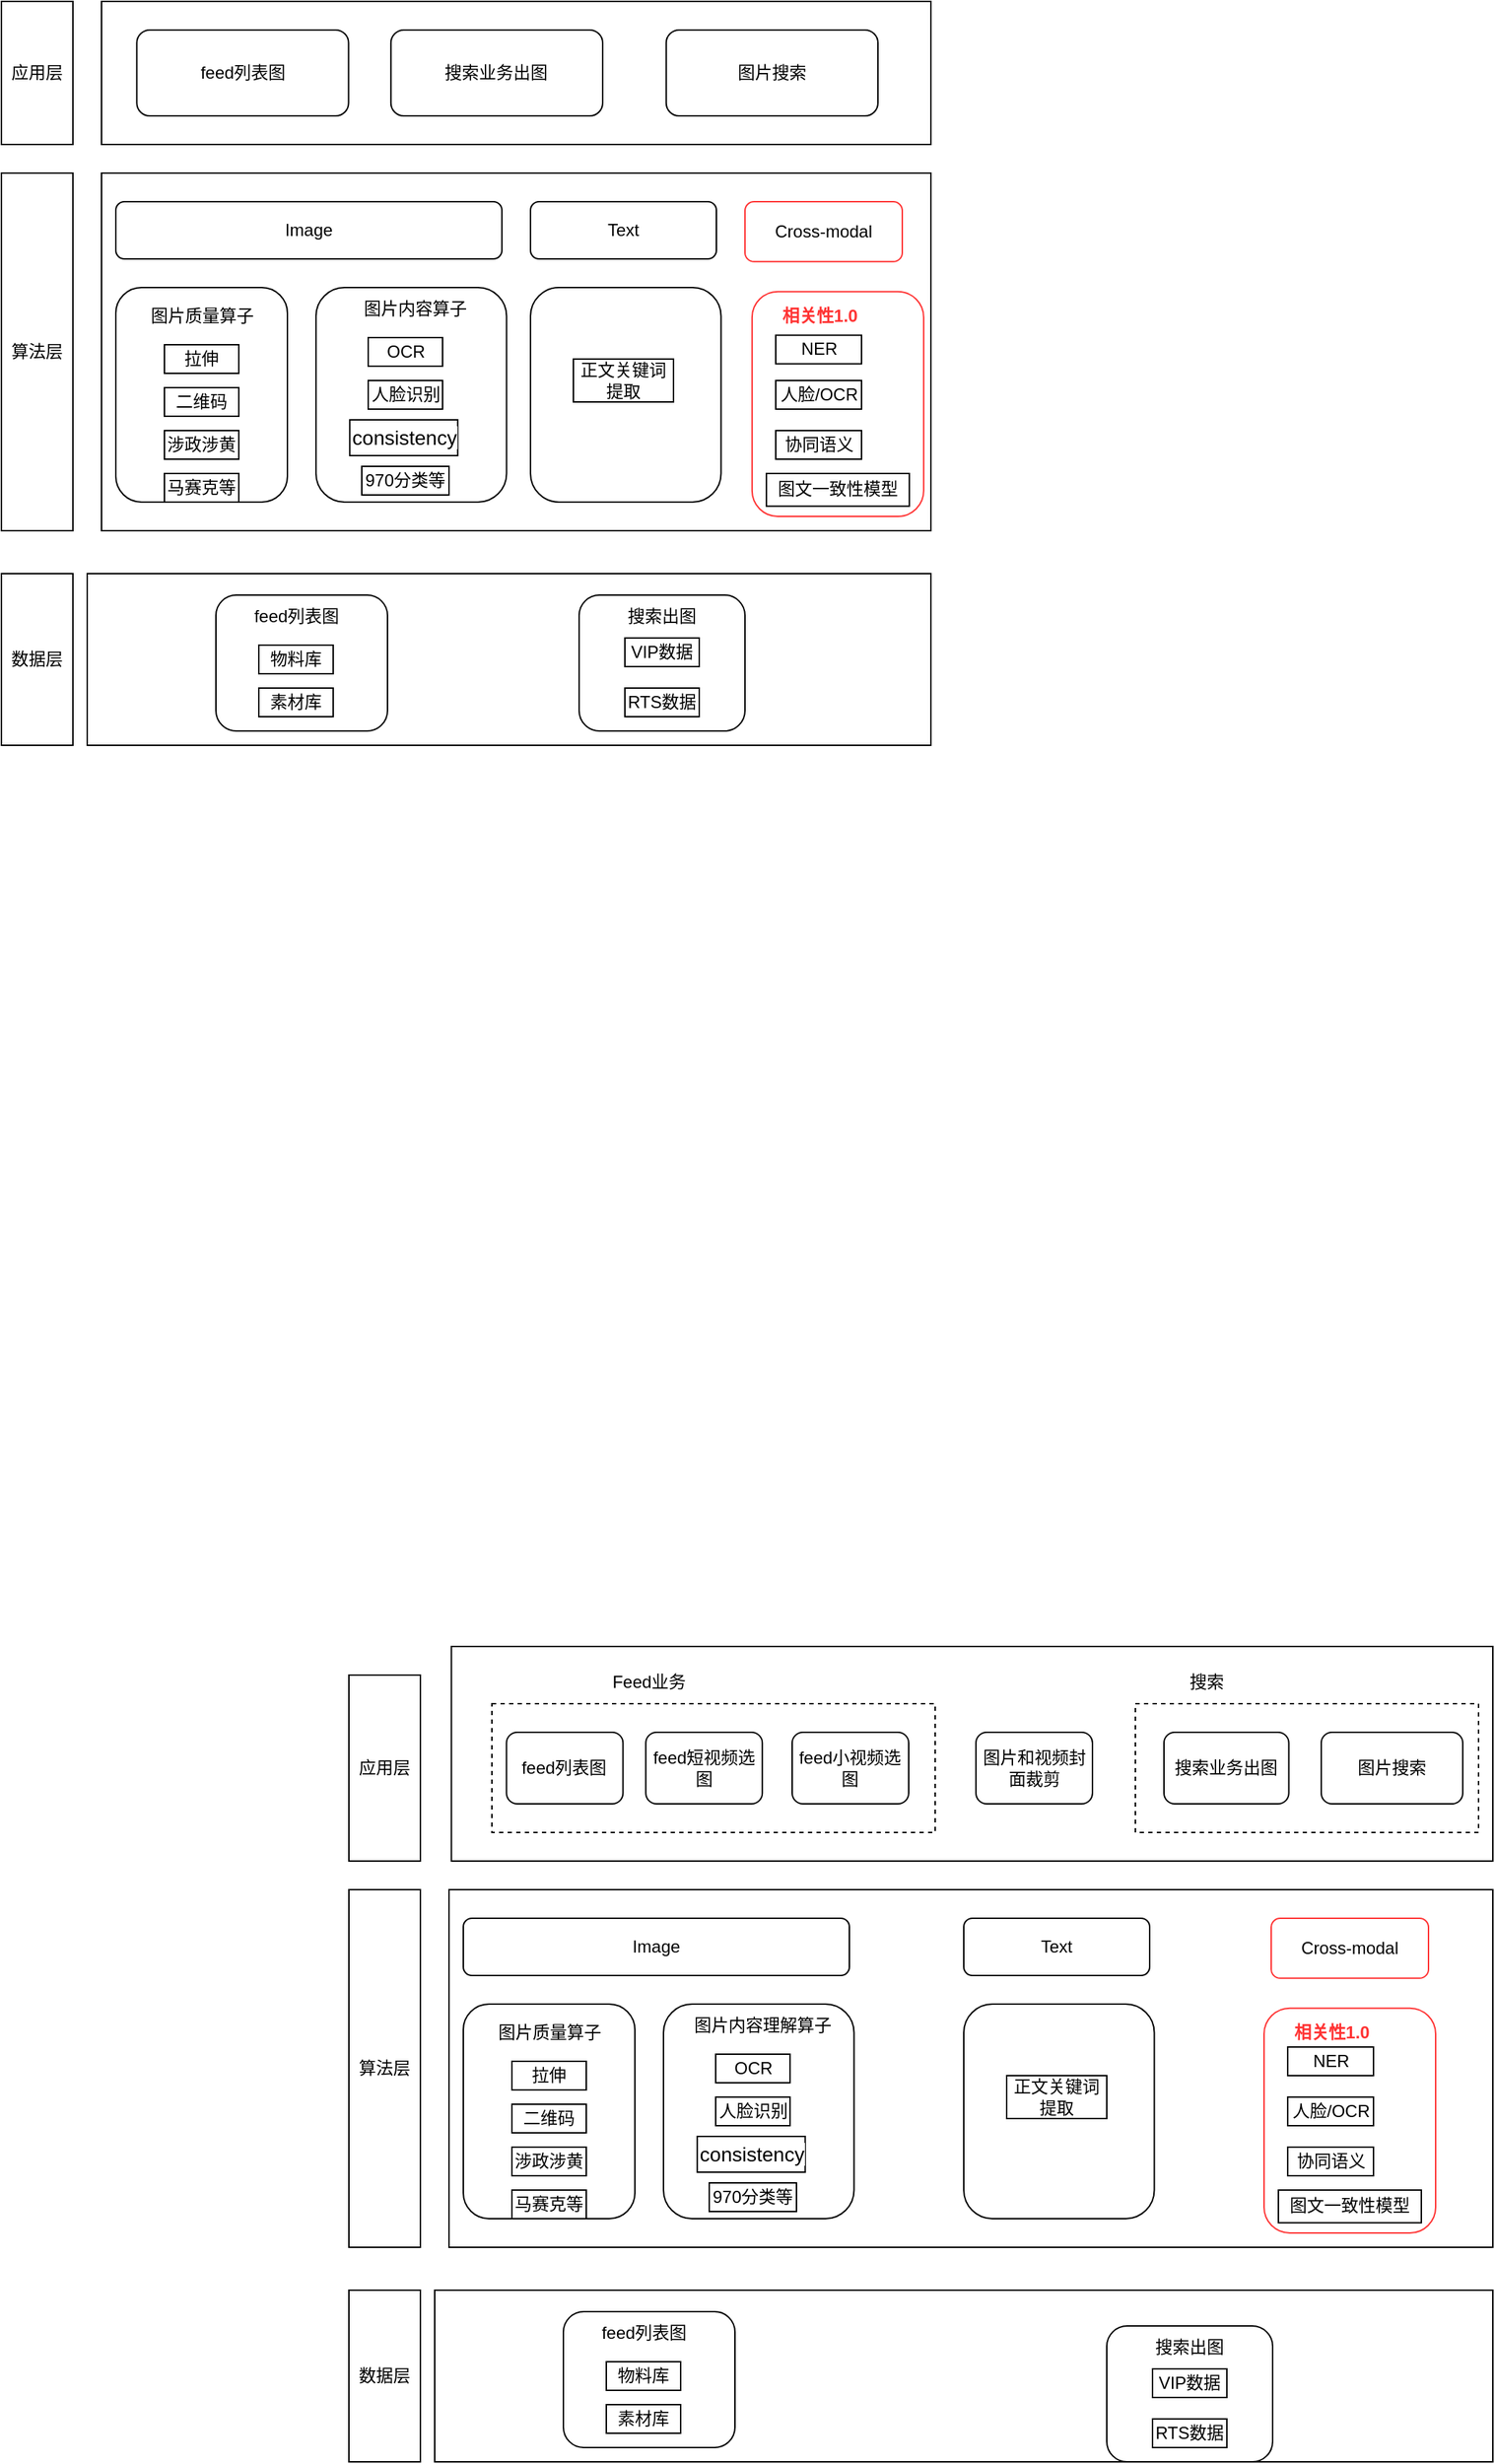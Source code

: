<mxfile version="15.8.6" type="github">
  <diagram id="IFL4o8IPY5krCqYWdZuF" name="Page-1">
    <mxGraphModel dx="1426" dy="794" grid="1" gridSize="10" guides="1" tooltips="1" connect="1" arrows="1" fold="1" page="1" pageScale="1" pageWidth="1654" pageHeight="2336" math="0" shadow="0">
      <root>
        <mxCell id="0" />
        <mxCell id="1" parent="0" />
        <mxCell id="vfstBGjYwgGLFQFJwU1K-112" value="" style="rounded=0;whiteSpace=wrap;html=1;" vertex="1" parent="1">
          <mxGeometry x="491.69" y="1230" width="728.31" height="150" as="geometry" />
        </mxCell>
        <mxCell id="nG5OB3VsZdA4RKt6K1aJ-18" value="" style="group" parent="1" vertex="1" connectable="0">
          <mxGeometry x="247" y="80" width="580" height="100" as="geometry" />
        </mxCell>
        <mxCell id="xxWFpdjJG-D3Z3eGBnT5-1" value="" style="rounded=0;whiteSpace=wrap;html=1;" parent="nG5OB3VsZdA4RKt6K1aJ-18" vertex="1">
          <mxGeometry width="580" height="100" as="geometry" />
        </mxCell>
        <mxCell id="xxWFpdjJG-D3Z3eGBnT5-3" value="feed列表图" style="rounded=1;whiteSpace=wrap;html=1;" parent="nG5OB3VsZdA4RKt6K1aJ-18" vertex="1">
          <mxGeometry x="24.681" y="20" width="148.085" height="60" as="geometry" />
        </mxCell>
        <mxCell id="nG5OB3VsZdA4RKt6K1aJ-12" value="搜索业务出图" style="rounded=1;whiteSpace=wrap;html=1;" parent="nG5OB3VsZdA4RKt6K1aJ-18" vertex="1">
          <mxGeometry x="202.383" y="20" width="148.085" height="60" as="geometry" />
        </mxCell>
        <mxCell id="nG5OB3VsZdA4RKt6K1aJ-13" value="图片搜索" style="rounded=1;whiteSpace=wrap;html=1;" parent="nG5OB3VsZdA4RKt6K1aJ-18" vertex="1">
          <mxGeometry x="394.894" y="20" width="148.085" height="60" as="geometry" />
        </mxCell>
        <mxCell id="nG5OB3VsZdA4RKt6K1aJ-20" value="" style="rounded=0;whiteSpace=wrap;html=1;" parent="1" vertex="1">
          <mxGeometry x="247" y="200" width="580" height="250" as="geometry" />
        </mxCell>
        <mxCell id="nG5OB3VsZdA4RKt6K1aJ-71" value="" style="group" parent="1" vertex="1" connectable="0">
          <mxGeometry x="257" y="220" width="273.25" height="210" as="geometry" />
        </mxCell>
        <mxCell id="nG5OB3VsZdA4RKt6K1aJ-46" value="" style="group" parent="nG5OB3VsZdA4RKt6K1aJ-71" vertex="1" connectable="0">
          <mxGeometry x="140" y="60" width="133.25" height="150" as="geometry" />
        </mxCell>
        <mxCell id="nG5OB3VsZdA4RKt6K1aJ-22" value="" style="rounded=1;whiteSpace=wrap;html=1;" parent="nG5OB3VsZdA4RKt6K1aJ-46" vertex="1">
          <mxGeometry width="133.25" height="150" as="geometry" />
        </mxCell>
        <mxCell id="nG5OB3VsZdA4RKt6K1aJ-25" value="图片内容算子" style="text;html=1;align=center;verticalAlign=middle;resizable=0;points=[];autosize=1;strokeColor=none;fillColor=none;" parent="nG5OB3VsZdA4RKt6K1aJ-46" vertex="1">
          <mxGeometry x="23.62" y="5" width="90" height="20" as="geometry" />
        </mxCell>
        <mxCell id="nG5OB3VsZdA4RKt6K1aJ-31" value="&lt;font color=&quot;#000000&quot;&gt;OCR&lt;/font&gt;" style="rounded=0;whiteSpace=wrap;html=1;fontColor=#FF3333;" parent="nG5OB3VsZdA4RKt6K1aJ-46" vertex="1">
          <mxGeometry x="36.5" y="35" width="52" height="20" as="geometry" />
        </mxCell>
        <mxCell id="nG5OB3VsZdA4RKt6K1aJ-36" value="&lt;font color=&quot;#000000&quot;&gt;人脸识别&lt;/font&gt;" style="rounded=0;whiteSpace=wrap;html=1;fontColor=#FF3333;" parent="nG5OB3VsZdA4RKt6K1aJ-46" vertex="1">
          <mxGeometry x="36.5" y="65" width="52" height="20" as="geometry" />
        </mxCell>
        <mxCell id="nG5OB3VsZdA4RKt6K1aJ-37" value="&lt;font color=&quot;#000000&quot;&gt;970分类等&lt;br&gt;&lt;/font&gt;" style="rounded=0;whiteSpace=wrap;html=1;fontColor=#FF3333;" parent="nG5OB3VsZdA4RKt6K1aJ-46" vertex="1">
          <mxGeometry x="32" y="125" width="61" height="20" as="geometry" />
        </mxCell>
        <mxCell id="nG5OB3VsZdA4RKt6K1aJ-38" value="&lt;span style=&quot;color: rgb(0 , 0 , 0) ; font-family: &amp;#34;arial&amp;#34; , sans-serif ; font-size: 14px ; text-align: left ; background-color: rgb(255 , 255 , 255)&quot;&gt;consistency&lt;/span&gt;&lt;font color=&quot;#000000&quot;&gt;&lt;br&gt;&lt;/font&gt;" style="rounded=0;whiteSpace=wrap;html=1;fontColor=#FF3333;" parent="nG5OB3VsZdA4RKt6K1aJ-46" vertex="1">
          <mxGeometry x="23.62" y="92.5" width="75.5" height="25" as="geometry" />
        </mxCell>
        <mxCell id="nG5OB3VsZdA4RKt6K1aJ-47" value="" style="group" parent="nG5OB3VsZdA4RKt6K1aJ-71" vertex="1" connectable="0">
          <mxGeometry y="60" width="250" height="150" as="geometry" />
        </mxCell>
        <mxCell id="nG5OB3VsZdA4RKt6K1aJ-21" value="" style="rounded=1;whiteSpace=wrap;html=1;" parent="nG5OB3VsZdA4RKt6K1aJ-47" vertex="1">
          <mxGeometry width="120" height="150" as="geometry" />
        </mxCell>
        <mxCell id="nG5OB3VsZdA4RKt6K1aJ-24" value="图片质量算子" style="text;html=1;align=center;verticalAlign=middle;resizable=0;points=[];autosize=1;strokeColor=none;fillColor=none;" parent="nG5OB3VsZdA4RKt6K1aJ-47" vertex="1">
          <mxGeometry x="15" y="10" width="90" height="20" as="geometry" />
        </mxCell>
        <mxCell id="nG5OB3VsZdA4RKt6K1aJ-32" value="&lt;font color=&quot;#000000&quot;&gt;拉伸&lt;/font&gt;" style="rounded=0;whiteSpace=wrap;html=1;fontColor=#FF3333;" parent="nG5OB3VsZdA4RKt6K1aJ-47" vertex="1">
          <mxGeometry x="34" y="40" width="52" height="20" as="geometry" />
        </mxCell>
        <mxCell id="nG5OB3VsZdA4RKt6K1aJ-33" value="&lt;font color=&quot;#000000&quot;&gt;二维码&lt;/font&gt;" style="rounded=0;whiteSpace=wrap;html=1;fontColor=#FF3333;" parent="nG5OB3VsZdA4RKt6K1aJ-47" vertex="1">
          <mxGeometry x="34" y="70" width="52" height="20" as="geometry" />
        </mxCell>
        <mxCell id="nG5OB3VsZdA4RKt6K1aJ-34" value="&lt;font color=&quot;#000000&quot;&gt;涉政涉黄&lt;/font&gt;" style="rounded=0;whiteSpace=wrap;html=1;fontColor=#FF3333;" parent="nG5OB3VsZdA4RKt6K1aJ-47" vertex="1">
          <mxGeometry x="34" y="100" width="52" height="20" as="geometry" />
        </mxCell>
        <mxCell id="nG5OB3VsZdA4RKt6K1aJ-35" value="&lt;font color=&quot;#000000&quot;&gt;马赛克等&lt;/font&gt;" style="rounded=0;whiteSpace=wrap;html=1;fontColor=#FF3333;" parent="nG5OB3VsZdA4RKt6K1aJ-47" vertex="1">
          <mxGeometry x="34" y="130" width="52" height="20" as="geometry" />
        </mxCell>
        <mxCell id="nG5OB3VsZdA4RKt6K1aJ-51" value="Image" style="rounded=1;whiteSpace=wrap;html=1;fontColor=#000000;" parent="nG5OB3VsZdA4RKt6K1aJ-71" vertex="1">
          <mxGeometry width="270" height="40" as="geometry" />
        </mxCell>
        <mxCell id="nG5OB3VsZdA4RKt6K1aJ-72" value="" style="group" parent="1" vertex="1" connectable="0">
          <mxGeometry x="547" y="220" width="133.25" height="210" as="geometry" />
        </mxCell>
        <mxCell id="nG5OB3VsZdA4RKt6K1aJ-59" value="" style="group" parent="nG5OB3VsZdA4RKt6K1aJ-72" vertex="1" connectable="0">
          <mxGeometry y="60" width="133.25" height="150" as="geometry" />
        </mxCell>
        <mxCell id="nG5OB3VsZdA4RKt6K1aJ-60" value="" style="rounded=1;whiteSpace=wrap;html=1;" parent="nG5OB3VsZdA4RKt6K1aJ-59" vertex="1">
          <mxGeometry width="133.25" height="150" as="geometry" />
        </mxCell>
        <mxCell id="nG5OB3VsZdA4RKt6K1aJ-69" value="正文关键词提取" style="rounded=0;whiteSpace=wrap;html=1;fontColor=#000000;" parent="nG5OB3VsZdA4RKt6K1aJ-59" vertex="1">
          <mxGeometry x="30" y="50" width="70" height="30" as="geometry" />
        </mxCell>
        <mxCell id="nG5OB3VsZdA4RKt6K1aJ-66" value="Text" style="rounded=1;whiteSpace=wrap;html=1;fontColor=#000000;" parent="nG5OB3VsZdA4RKt6K1aJ-72" vertex="1">
          <mxGeometry width="130" height="40" as="geometry" />
        </mxCell>
        <mxCell id="nG5OB3VsZdA4RKt6K1aJ-73" value="" style="group;container=1;" parent="1" vertex="1" connectable="0">
          <mxGeometry x="697" y="220" width="124.95" height="220" as="geometry" />
        </mxCell>
        <mxCell id="nG5OB3VsZdA4RKt6K1aJ-40" value="" style="group;container=1;" parent="nG5OB3VsZdA4RKt6K1aJ-73" vertex="1" connectable="0">
          <mxGeometry x="4.95" y="62.857" width="120" height="157.143" as="geometry" />
        </mxCell>
        <mxCell id="nG5OB3VsZdA4RKt6K1aJ-23" value="" style="rounded=1;whiteSpace=wrap;html=1;container=1;fillColor=#FFFFFF;strokeColor=#FF3333;" parent="nG5OB3VsZdA4RKt6K1aJ-40" vertex="1">
          <mxGeometry width="120" height="157.143" as="geometry">
            <mxRectangle width="50" height="40" as="alternateBounds" />
          </mxGeometry>
        </mxCell>
        <mxCell id="nG5OB3VsZdA4RKt6K1aJ-26" value="&lt;font color=&quot;#ff3333&quot;&gt;&lt;b&gt;相关性1.0&lt;/b&gt;&lt;/font&gt;" style="text;html=1;align=center;verticalAlign=middle;resizable=0;points=[];autosize=1;strokeColor=none;fillColor=none;" parent="nG5OB3VsZdA4RKt6K1aJ-23" vertex="1">
          <mxGeometry x="11.55" y="7.146" width="70" height="20" as="geometry" />
        </mxCell>
        <mxCell id="Wu1i_t1O_lMrAGRVTEWK-3" value="人脸/OCR" style="rounded=0;whiteSpace=wrap;html=1;strokeColor=#000000;fillColor=#FFFFFF;" parent="nG5OB3VsZdA4RKt6K1aJ-23" vertex="1">
          <mxGeometry x="16.55" y="62.143" width="60" height="20" as="geometry" />
        </mxCell>
        <mxCell id="Wu1i_t1O_lMrAGRVTEWK-11" value="协同语义" style="rounded=0;whiteSpace=wrap;html=1;strokeColor=#000000;fillColor=#FFFFFF;" parent="nG5OB3VsZdA4RKt6K1aJ-23" vertex="1">
          <mxGeometry x="16.55" y="97.143" width="60" height="20" as="geometry" />
        </mxCell>
        <mxCell id="Wu1i_t1O_lMrAGRVTEWK-13" value="图文一致性模型" style="rounded=0;whiteSpace=wrap;html=1;strokeColor=#000000;fillColor=#FFFFFF;" parent="nG5OB3VsZdA4RKt6K1aJ-23" vertex="1">
          <mxGeometry x="10.02" y="127.14" width="99.95" height="22.86" as="geometry" />
        </mxCell>
        <mxCell id="Wu1i_t1O_lMrAGRVTEWK-2" value="NER" style="rounded=0;whiteSpace=wrap;html=1;strokeColor=#000000;fillColor=#FFFFFF;" parent="nG5OB3VsZdA4RKt6K1aJ-40" vertex="1">
          <mxGeometry x="16.55" y="30.473" width="60" height="20" as="geometry" />
        </mxCell>
        <mxCell id="nG5OB3VsZdA4RKt6K1aJ-70" value="Cross-modal" style="rounded=1;whiteSpace=wrap;html=1;fillColor=#FFFFFF;strokeColor=#FF3333;" parent="nG5OB3VsZdA4RKt6K1aJ-73" vertex="1">
          <mxGeometry width="110.0" height="41.905" as="geometry" />
        </mxCell>
        <mxCell id="nG5OB3VsZdA4RKt6K1aJ-76" value="应用层" style="rounded=0;whiteSpace=wrap;html=1;fontColor=#000000;" parent="1" vertex="1">
          <mxGeometry x="177" y="80" width="50" height="100" as="geometry" />
        </mxCell>
        <mxCell id="nG5OB3VsZdA4RKt6K1aJ-77" value="算法层" style="rounded=0;whiteSpace=wrap;html=1;fontColor=#000000;" parent="1" vertex="1">
          <mxGeometry x="177" y="200" width="50" height="250" as="geometry" />
        </mxCell>
        <mxCell id="nG5OB3VsZdA4RKt6K1aJ-78" value="" style="rounded=0;whiteSpace=wrap;html=1;fontColor=#000000;" parent="1" vertex="1">
          <mxGeometry x="237" y="480" width="590" height="120" as="geometry" />
        </mxCell>
        <mxCell id="nG5OB3VsZdA4RKt6K1aJ-82" value="数据层" style="rounded=0;whiteSpace=wrap;html=1;fontColor=#000000;" parent="1" vertex="1">
          <mxGeometry x="177" y="480" width="50" height="120" as="geometry" />
        </mxCell>
        <mxCell id="nG5OB3VsZdA4RKt6K1aJ-88" value="" style="group" parent="1" vertex="1" connectable="0">
          <mxGeometry x="327" y="495" width="120" height="95" as="geometry" />
        </mxCell>
        <mxCell id="nG5OB3VsZdA4RKt6K1aJ-80" value="" style="rounded=1;whiteSpace=wrap;html=1;fontColor=#000000;" parent="nG5OB3VsZdA4RKt6K1aJ-88" vertex="1">
          <mxGeometry width="120" height="95" as="geometry" />
        </mxCell>
        <mxCell id="nG5OB3VsZdA4RKt6K1aJ-84" value="feed列表图" style="text;html=1;align=center;verticalAlign=middle;resizable=0;points=[];autosize=1;strokeColor=none;fillColor=none;fontColor=#000000;" parent="nG5OB3VsZdA4RKt6K1aJ-88" vertex="1">
          <mxGeometry x="21" y="5" width="70" height="20" as="geometry" />
        </mxCell>
        <mxCell id="nG5OB3VsZdA4RKt6K1aJ-85" value="&lt;font color=&quot;#000000&quot;&gt;物料库&lt;/font&gt;" style="rounded=0;whiteSpace=wrap;html=1;fontColor=#FF3333;" parent="nG5OB3VsZdA4RKt6K1aJ-88" vertex="1">
          <mxGeometry x="30" y="35" width="52" height="20" as="geometry" />
        </mxCell>
        <mxCell id="nG5OB3VsZdA4RKt6K1aJ-86" value="&lt;font color=&quot;#000000&quot;&gt;素材库&lt;/font&gt;" style="rounded=0;whiteSpace=wrap;html=1;fontColor=#FF3333;" parent="nG5OB3VsZdA4RKt6K1aJ-88" vertex="1">
          <mxGeometry x="30" y="65" width="52" height="20" as="geometry" />
        </mxCell>
        <mxCell id="nG5OB3VsZdA4RKt6K1aJ-94" value="" style="group" parent="1" vertex="1" connectable="0">
          <mxGeometry x="581" y="495" width="116" height="95" as="geometry" />
        </mxCell>
        <mxCell id="nG5OB3VsZdA4RKt6K1aJ-81" value="" style="rounded=1;whiteSpace=wrap;html=1;fontColor=#000000;" parent="nG5OB3VsZdA4RKt6K1aJ-94" vertex="1">
          <mxGeometry width="116" height="95" as="geometry" />
        </mxCell>
        <mxCell id="nG5OB3VsZdA4RKt6K1aJ-87" value="搜索出图" style="text;html=1;strokeColor=none;fillColor=none;align=center;verticalAlign=middle;whiteSpace=wrap;rounded=0;fontColor=#000000;" parent="nG5OB3VsZdA4RKt6K1aJ-94" vertex="1">
          <mxGeometry x="28" width="60" height="30" as="geometry" />
        </mxCell>
        <mxCell id="nG5OB3VsZdA4RKt6K1aJ-92" value="&lt;font color=&quot;#000000&quot;&gt;VIP数据&lt;/font&gt;" style="rounded=0;whiteSpace=wrap;html=1;fontColor=#FF3333;" parent="nG5OB3VsZdA4RKt6K1aJ-94" vertex="1">
          <mxGeometry x="32" y="30" width="52" height="20" as="geometry" />
        </mxCell>
        <mxCell id="nG5OB3VsZdA4RKt6K1aJ-93" value="&lt;font color=&quot;#000000&quot;&gt;RTS数据&lt;br&gt;&lt;/font&gt;" style="rounded=0;whiteSpace=wrap;html=1;fontColor=#FF3333;" parent="nG5OB3VsZdA4RKt6K1aJ-94" vertex="1">
          <mxGeometry x="32" y="65" width="52" height="20" as="geometry" />
        </mxCell>
        <mxCell id="vfstBGjYwgGLFQFJwU1K-56" value="" style="rounded=0;whiteSpace=wrap;html=1;" vertex="1" parent="1">
          <mxGeometry x="490" y="1400" width="730" height="250" as="geometry" />
        </mxCell>
        <mxCell id="vfstBGjYwgGLFQFJwU1K-57" value="" style="group" vertex="1" connectable="0" parent="1">
          <mxGeometry x="500" y="1420" width="273.25" height="210" as="geometry" />
        </mxCell>
        <mxCell id="vfstBGjYwgGLFQFJwU1K-58" value="" style="group" vertex="1" connectable="0" parent="vfstBGjYwgGLFQFJwU1K-57">
          <mxGeometry x="140" y="60" width="133.25" height="150" as="geometry" />
        </mxCell>
        <mxCell id="vfstBGjYwgGLFQFJwU1K-59" value="" style="rounded=1;whiteSpace=wrap;html=1;" vertex="1" parent="vfstBGjYwgGLFQFJwU1K-58">
          <mxGeometry width="133.25" height="150" as="geometry" />
        </mxCell>
        <mxCell id="vfstBGjYwgGLFQFJwU1K-60" value="图片内容理解算子" style="text;html=1;align=center;verticalAlign=middle;resizable=0;points=[];autosize=1;strokeColor=none;fillColor=none;" vertex="1" parent="vfstBGjYwgGLFQFJwU1K-58">
          <mxGeometry x="13.62" y="5" width="110" height="20" as="geometry" />
        </mxCell>
        <mxCell id="vfstBGjYwgGLFQFJwU1K-61" value="&lt;font color=&quot;#000000&quot;&gt;OCR&lt;/font&gt;" style="rounded=0;whiteSpace=wrap;html=1;fontColor=#FF3333;" vertex="1" parent="vfstBGjYwgGLFQFJwU1K-58">
          <mxGeometry x="36.5" y="35" width="52" height="20" as="geometry" />
        </mxCell>
        <mxCell id="vfstBGjYwgGLFQFJwU1K-62" value="&lt;font color=&quot;#000000&quot;&gt;人脸识别&lt;/font&gt;" style="rounded=0;whiteSpace=wrap;html=1;fontColor=#FF3333;" vertex="1" parent="vfstBGjYwgGLFQFJwU1K-58">
          <mxGeometry x="36.5" y="65" width="52" height="20" as="geometry" />
        </mxCell>
        <mxCell id="vfstBGjYwgGLFQFJwU1K-63" value="&lt;font color=&quot;#000000&quot;&gt;970分类等&lt;br&gt;&lt;/font&gt;" style="rounded=0;whiteSpace=wrap;html=1;fontColor=#FF3333;" vertex="1" parent="vfstBGjYwgGLFQFJwU1K-58">
          <mxGeometry x="32" y="125" width="61" height="20" as="geometry" />
        </mxCell>
        <mxCell id="vfstBGjYwgGLFQFJwU1K-64" value="&lt;span style=&quot;color: rgb(0 , 0 , 0) ; font-family: &amp;#34;arial&amp;#34; , sans-serif ; font-size: 14px ; text-align: left ; background-color: rgb(255 , 255 , 255)&quot;&gt;consistency&lt;/span&gt;&lt;font color=&quot;#000000&quot;&gt;&lt;br&gt;&lt;/font&gt;" style="rounded=0;whiteSpace=wrap;html=1;fontColor=#FF3333;" vertex="1" parent="vfstBGjYwgGLFQFJwU1K-58">
          <mxGeometry x="23.62" y="92.5" width="75.5" height="25" as="geometry" />
        </mxCell>
        <mxCell id="vfstBGjYwgGLFQFJwU1K-65" value="" style="group" vertex="1" connectable="0" parent="vfstBGjYwgGLFQFJwU1K-57">
          <mxGeometry y="60" width="250" height="150" as="geometry" />
        </mxCell>
        <mxCell id="vfstBGjYwgGLFQFJwU1K-66" value="" style="rounded=1;whiteSpace=wrap;html=1;" vertex="1" parent="vfstBGjYwgGLFQFJwU1K-65">
          <mxGeometry width="120" height="150" as="geometry" />
        </mxCell>
        <mxCell id="vfstBGjYwgGLFQFJwU1K-67" value="图片质量算子" style="text;html=1;align=center;verticalAlign=middle;resizable=0;points=[];autosize=1;strokeColor=none;fillColor=none;" vertex="1" parent="vfstBGjYwgGLFQFJwU1K-65">
          <mxGeometry x="15" y="10" width="90" height="20" as="geometry" />
        </mxCell>
        <mxCell id="vfstBGjYwgGLFQFJwU1K-68" value="&lt;font color=&quot;#000000&quot;&gt;拉伸&lt;/font&gt;" style="rounded=0;whiteSpace=wrap;html=1;fontColor=#FF3333;" vertex="1" parent="vfstBGjYwgGLFQFJwU1K-65">
          <mxGeometry x="34" y="40" width="52" height="20" as="geometry" />
        </mxCell>
        <mxCell id="vfstBGjYwgGLFQFJwU1K-69" value="&lt;font color=&quot;#000000&quot;&gt;二维码&lt;/font&gt;" style="rounded=0;whiteSpace=wrap;html=1;fontColor=#FF3333;" vertex="1" parent="vfstBGjYwgGLFQFJwU1K-65">
          <mxGeometry x="34" y="70" width="52" height="20" as="geometry" />
        </mxCell>
        <mxCell id="vfstBGjYwgGLFQFJwU1K-70" value="&lt;font color=&quot;#000000&quot;&gt;涉政涉黄&lt;/font&gt;" style="rounded=0;whiteSpace=wrap;html=1;fontColor=#FF3333;" vertex="1" parent="vfstBGjYwgGLFQFJwU1K-65">
          <mxGeometry x="34" y="100" width="52" height="20" as="geometry" />
        </mxCell>
        <mxCell id="vfstBGjYwgGLFQFJwU1K-71" value="&lt;font color=&quot;#000000&quot;&gt;马赛克等&lt;/font&gt;" style="rounded=0;whiteSpace=wrap;html=1;fontColor=#FF3333;" vertex="1" parent="vfstBGjYwgGLFQFJwU1K-65">
          <mxGeometry x="34" y="130" width="52" height="20" as="geometry" />
        </mxCell>
        <mxCell id="vfstBGjYwgGLFQFJwU1K-72" value="Image" style="rounded=1;whiteSpace=wrap;html=1;fontColor=#000000;" vertex="1" parent="vfstBGjYwgGLFQFJwU1K-57">
          <mxGeometry width="270" height="40" as="geometry" />
        </mxCell>
        <mxCell id="vfstBGjYwgGLFQFJwU1K-73" value="" style="group" vertex="1" connectable="0" parent="1">
          <mxGeometry x="850" y="1420" width="133.25" height="210" as="geometry" />
        </mxCell>
        <mxCell id="vfstBGjYwgGLFQFJwU1K-74" value="" style="group" vertex="1" connectable="0" parent="vfstBGjYwgGLFQFJwU1K-73">
          <mxGeometry y="60" width="133.25" height="150" as="geometry" />
        </mxCell>
        <mxCell id="vfstBGjYwgGLFQFJwU1K-75" value="" style="rounded=1;whiteSpace=wrap;html=1;" vertex="1" parent="vfstBGjYwgGLFQFJwU1K-74">
          <mxGeometry width="133.25" height="150" as="geometry" />
        </mxCell>
        <mxCell id="vfstBGjYwgGLFQFJwU1K-76" value="正文关键词提取" style="rounded=0;whiteSpace=wrap;html=1;fontColor=#000000;" vertex="1" parent="vfstBGjYwgGLFQFJwU1K-74">
          <mxGeometry x="30" y="50" width="70" height="30" as="geometry" />
        </mxCell>
        <mxCell id="vfstBGjYwgGLFQFJwU1K-77" value="Text" style="rounded=1;whiteSpace=wrap;html=1;fontColor=#000000;" vertex="1" parent="vfstBGjYwgGLFQFJwU1K-73">
          <mxGeometry width="130" height="40" as="geometry" />
        </mxCell>
        <mxCell id="vfstBGjYwgGLFQFJwU1K-87" value="应用层" style="rounded=0;whiteSpace=wrap;html=1;fontColor=#000000;" vertex="1" parent="1">
          <mxGeometry x="420" y="1250" width="50" height="130" as="geometry" />
        </mxCell>
        <mxCell id="vfstBGjYwgGLFQFJwU1K-88" value="算法层" style="rounded=0;whiteSpace=wrap;html=1;fontColor=#000000;" vertex="1" parent="1">
          <mxGeometry x="420" y="1400" width="50" height="250" as="geometry" />
        </mxCell>
        <mxCell id="vfstBGjYwgGLFQFJwU1K-89" value="" style="rounded=0;whiteSpace=wrap;html=1;fontColor=#000000;" vertex="1" parent="1">
          <mxGeometry x="480" y="1680" width="740" height="120" as="geometry" />
        </mxCell>
        <mxCell id="vfstBGjYwgGLFQFJwU1K-90" value="数据层" style="rounded=0;whiteSpace=wrap;html=1;fontColor=#000000;" vertex="1" parent="1">
          <mxGeometry x="420" y="1680" width="50" height="120" as="geometry" />
        </mxCell>
        <mxCell id="vfstBGjYwgGLFQFJwU1K-91" value="" style="group" vertex="1" connectable="0" parent="1">
          <mxGeometry x="570" y="1695" width="120" height="95" as="geometry" />
        </mxCell>
        <mxCell id="vfstBGjYwgGLFQFJwU1K-92" value="" style="rounded=1;whiteSpace=wrap;html=1;fontColor=#000000;" vertex="1" parent="vfstBGjYwgGLFQFJwU1K-91">
          <mxGeometry width="120" height="95" as="geometry" />
        </mxCell>
        <mxCell id="vfstBGjYwgGLFQFJwU1K-93" value="feed列表图" style="text;html=1;align=center;verticalAlign=middle;resizable=0;points=[];autosize=1;strokeColor=none;fillColor=none;fontColor=#000000;" vertex="1" parent="vfstBGjYwgGLFQFJwU1K-91">
          <mxGeometry x="21" y="5" width="70" height="20" as="geometry" />
        </mxCell>
        <mxCell id="vfstBGjYwgGLFQFJwU1K-94" value="&lt;font color=&quot;#000000&quot;&gt;物料库&lt;/font&gt;" style="rounded=0;whiteSpace=wrap;html=1;fontColor=#FF3333;" vertex="1" parent="vfstBGjYwgGLFQFJwU1K-91">
          <mxGeometry x="30" y="35" width="52" height="20" as="geometry" />
        </mxCell>
        <mxCell id="vfstBGjYwgGLFQFJwU1K-95" value="&lt;font color=&quot;#000000&quot;&gt;素材库&lt;/font&gt;" style="rounded=0;whiteSpace=wrap;html=1;fontColor=#FF3333;" vertex="1" parent="vfstBGjYwgGLFQFJwU1K-91">
          <mxGeometry x="30" y="65" width="52" height="20" as="geometry" />
        </mxCell>
        <mxCell id="vfstBGjYwgGLFQFJwU1K-96" value="" style="group" vertex="1" connectable="0" parent="1">
          <mxGeometry x="950" y="1705" width="116" height="95" as="geometry" />
        </mxCell>
        <mxCell id="vfstBGjYwgGLFQFJwU1K-97" value="" style="rounded=1;whiteSpace=wrap;html=1;fontColor=#000000;" vertex="1" parent="vfstBGjYwgGLFQFJwU1K-96">
          <mxGeometry width="116" height="95" as="geometry" />
        </mxCell>
        <mxCell id="vfstBGjYwgGLFQFJwU1K-98" value="搜索出图" style="text;html=1;strokeColor=none;fillColor=none;align=center;verticalAlign=middle;whiteSpace=wrap;rounded=0;fontColor=#000000;" vertex="1" parent="vfstBGjYwgGLFQFJwU1K-96">
          <mxGeometry x="28" width="60" height="30" as="geometry" />
        </mxCell>
        <mxCell id="vfstBGjYwgGLFQFJwU1K-99" value="&lt;font color=&quot;#000000&quot;&gt;VIP数据&lt;/font&gt;" style="rounded=0;whiteSpace=wrap;html=1;fontColor=#FF3333;" vertex="1" parent="vfstBGjYwgGLFQFJwU1K-96">
          <mxGeometry x="32" y="30" width="52" height="20" as="geometry" />
        </mxCell>
        <mxCell id="vfstBGjYwgGLFQFJwU1K-100" value="&lt;font color=&quot;#000000&quot;&gt;RTS数据&lt;br&gt;&lt;/font&gt;" style="rounded=0;whiteSpace=wrap;html=1;fontColor=#FF3333;" vertex="1" parent="vfstBGjYwgGLFQFJwU1K-96">
          <mxGeometry x="32" y="65" width="52" height="20" as="geometry" />
        </mxCell>
        <mxCell id="vfstBGjYwgGLFQFJwU1K-107" value="Feed业务" style="text;html=1;strokeColor=none;fillColor=none;align=center;verticalAlign=middle;whiteSpace=wrap;rounded=0;dashed=1;" vertex="1" parent="1">
          <mxGeometry x="600.0" y="1240" width="60" height="30" as="geometry" />
        </mxCell>
        <mxCell id="vfstBGjYwgGLFQFJwU1K-109" value="" style="rounded=0;whiteSpace=wrap;html=1;dashed=1;" vertex="1" parent="1">
          <mxGeometry x="970" y="1270" width="240" height="90" as="geometry" />
        </mxCell>
        <mxCell id="vfstBGjYwgGLFQFJwU1K-106" value="" style="rounded=0;whiteSpace=wrap;html=1;dashed=1;" vertex="1" parent="1">
          <mxGeometry x="520" y="1270" width="310" height="90" as="geometry" />
        </mxCell>
        <mxCell id="vfstBGjYwgGLFQFJwU1K-53" value="feed列表图" style="rounded=1;whiteSpace=wrap;html=1;" vertex="1" parent="1">
          <mxGeometry x="530.211" y="1290" width="81.474" height="50" as="geometry" />
        </mxCell>
        <mxCell id="vfstBGjYwgGLFQFJwU1K-102" value="feed短视频选图" style="rounded=1;whiteSpace=wrap;html=1;" vertex="1" parent="1">
          <mxGeometry x="627.64" y="1290" width="81.474" height="50" as="geometry" />
        </mxCell>
        <mxCell id="vfstBGjYwgGLFQFJwU1K-103" value="feed小视频选图" style="rounded=1;whiteSpace=wrap;html=1;" vertex="1" parent="1">
          <mxGeometry x="730.001" y="1290" width="81.474" height="50" as="geometry" />
        </mxCell>
        <mxCell id="vfstBGjYwgGLFQFJwU1K-54" value="搜索业务出图" style="rounded=1;whiteSpace=wrap;html=1;" vertex="1" parent="1">
          <mxGeometry x="989.996" y="1290" width="87.314" height="50" as="geometry" />
        </mxCell>
        <mxCell id="vfstBGjYwgGLFQFJwU1K-55" value="图片搜索" style="rounded=1;whiteSpace=wrap;html=1;" vertex="1" parent="1">
          <mxGeometry x="1100.002" y="1290" width="98.953" height="50" as="geometry" />
        </mxCell>
        <mxCell id="vfstBGjYwgGLFQFJwU1K-110" value="搜索" style="text;html=1;strokeColor=none;fillColor=none;align=center;verticalAlign=middle;whiteSpace=wrap;rounded=0;dashed=1;" vertex="1" parent="1">
          <mxGeometry x="990" y="1240" width="60" height="30" as="geometry" />
        </mxCell>
        <mxCell id="vfstBGjYwgGLFQFJwU1K-111" value="图片和视频封面裁剪" style="rounded=1;whiteSpace=wrap;html=1;" vertex="1" parent="1">
          <mxGeometry x="858.521" y="1290" width="81.474" height="50" as="geometry" />
        </mxCell>
        <mxCell id="vfstBGjYwgGLFQFJwU1K-80" value="" style="rounded=1;whiteSpace=wrap;html=1;container=1;fillColor=#FFFFFF;strokeColor=#FF3333;" vertex="1" parent="1">
          <mxGeometry x="1060" y="1482.857" width="120" height="157.143" as="geometry">
            <mxRectangle width="50" height="40" as="alternateBounds" />
          </mxGeometry>
        </mxCell>
        <mxCell id="vfstBGjYwgGLFQFJwU1K-81" value="&lt;font color=&quot;#ff3333&quot;&gt;&lt;b&gt;相关性1.0&lt;/b&gt;&lt;/font&gt;" style="text;html=1;align=center;verticalAlign=middle;resizable=0;points=[];autosize=1;strokeColor=none;fillColor=none;" vertex="1" parent="vfstBGjYwgGLFQFJwU1K-80">
          <mxGeometry x="11.55" y="7.146" width="70" height="20" as="geometry" />
        </mxCell>
        <mxCell id="vfstBGjYwgGLFQFJwU1K-82" value="人脸/OCR" style="rounded=0;whiteSpace=wrap;html=1;strokeColor=#000000;fillColor=#FFFFFF;" vertex="1" parent="vfstBGjYwgGLFQFJwU1K-80">
          <mxGeometry x="16.55" y="62.143" width="60" height="20" as="geometry" />
        </mxCell>
        <mxCell id="vfstBGjYwgGLFQFJwU1K-83" value="协同语义" style="rounded=0;whiteSpace=wrap;html=1;strokeColor=#000000;fillColor=#FFFFFF;" vertex="1" parent="vfstBGjYwgGLFQFJwU1K-80">
          <mxGeometry x="16.55" y="97.143" width="60" height="20" as="geometry" />
        </mxCell>
        <mxCell id="vfstBGjYwgGLFQFJwU1K-84" value="图文一致性模型" style="rounded=0;whiteSpace=wrap;html=1;strokeColor=#000000;fillColor=#FFFFFF;" vertex="1" parent="vfstBGjYwgGLFQFJwU1K-80">
          <mxGeometry x="10.02" y="127.14" width="99.95" height="22.86" as="geometry" />
        </mxCell>
        <mxCell id="vfstBGjYwgGLFQFJwU1K-85" value="NER" style="rounded=0;whiteSpace=wrap;html=1;strokeColor=#000000;fillColor=#FFFFFF;" vertex="1" parent="vfstBGjYwgGLFQFJwU1K-80">
          <mxGeometry x="16.55" y="27.143" width="60" height="20" as="geometry" />
        </mxCell>
        <mxCell id="vfstBGjYwgGLFQFJwU1K-86" value="Cross-modal" style="rounded=1;whiteSpace=wrap;html=1;fillColor=#FFFFFF;strokeColor=#FF3333;" vertex="1" parent="1">
          <mxGeometry x="1065" y="1420" width="110.0" height="41.905" as="geometry" />
        </mxCell>
      </root>
    </mxGraphModel>
  </diagram>
</mxfile>
